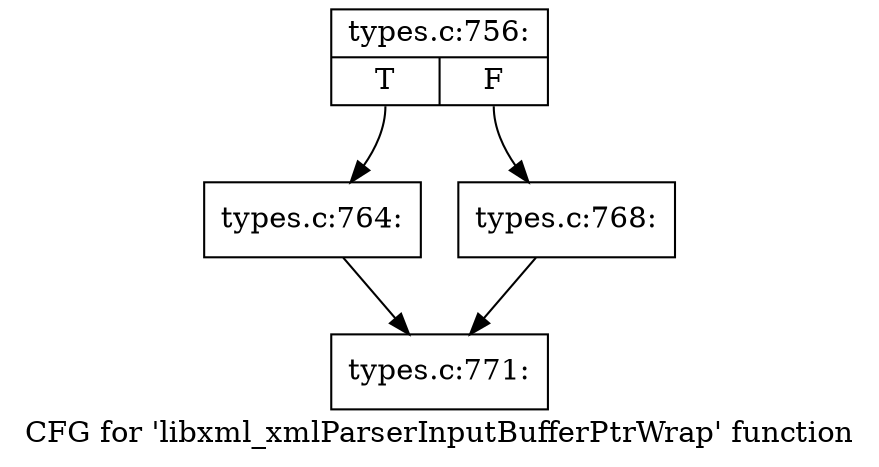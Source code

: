 digraph "CFG for 'libxml_xmlParserInputBufferPtrWrap' function" {
	label="CFG for 'libxml_xmlParserInputBufferPtrWrap' function";

	Node0x43e8b70 [shape=record,label="{types.c:756:|{<s0>T|<s1>F}}"];
	Node0x43e8b70:s0 -> Node0x43e9ec0;
	Node0x43e8b70:s1 -> Node0x43e9f10;
	Node0x43e9ec0 [shape=record,label="{types.c:764:}"];
	Node0x43e9ec0 -> Node0x43e8cc0;
	Node0x43e9f10 [shape=record,label="{types.c:768:}"];
	Node0x43e9f10 -> Node0x43e8cc0;
	Node0x43e8cc0 [shape=record,label="{types.c:771:}"];
}
